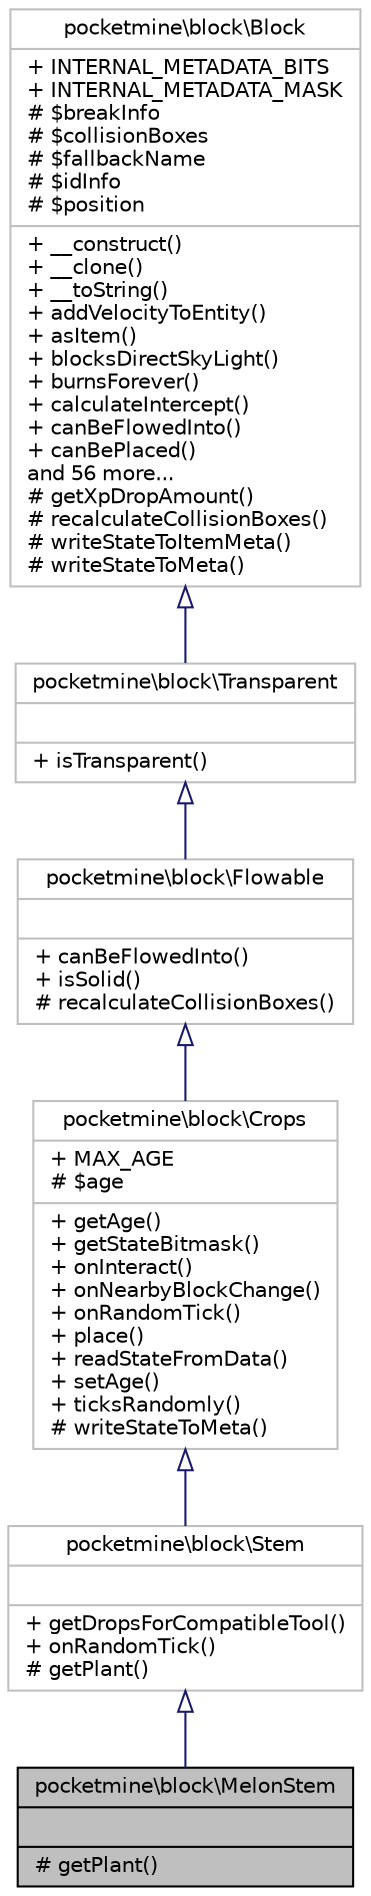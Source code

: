 digraph "pocketmine\block\MelonStem"
{
 // INTERACTIVE_SVG=YES
 // LATEX_PDF_SIZE
  edge [fontname="Helvetica",fontsize="10",labelfontname="Helvetica",labelfontsize="10"];
  node [fontname="Helvetica",fontsize="10",shape=record];
  Node1 [label="{pocketmine\\block\\MelonStem\n||# getPlant()\l}",height=0.2,width=0.4,color="black", fillcolor="grey75", style="filled", fontcolor="black",tooltip=" "];
  Node2 -> Node1 [dir="back",color="midnightblue",fontsize="10",style="solid",arrowtail="onormal",fontname="Helvetica"];
  Node2 [label="{pocketmine\\block\\Stem\n||+ getDropsForCompatibleTool()\l+ onRandomTick()\l# getPlant()\l}",height=0.2,width=0.4,color="grey75", fillcolor="white", style="filled",URL="$dc/d0c/classpocketmine_1_1block_1_1_stem.html",tooltip=" "];
  Node3 -> Node2 [dir="back",color="midnightblue",fontsize="10",style="solid",arrowtail="onormal",fontname="Helvetica"];
  Node3 [label="{pocketmine\\block\\Crops\n|+ MAX_AGE\l# $age\l|+ getAge()\l+ getStateBitmask()\l+ onInteract()\l+ onNearbyBlockChange()\l+ onRandomTick()\l+ place()\l+ readStateFromData()\l+ setAge()\l+ ticksRandomly()\l# writeStateToMeta()\l}",height=0.2,width=0.4,color="grey75", fillcolor="white", style="filled",URL="$d2/d70/classpocketmine_1_1block_1_1_crops.html",tooltip=" "];
  Node4 -> Node3 [dir="back",color="midnightblue",fontsize="10",style="solid",arrowtail="onormal",fontname="Helvetica"];
  Node4 [label="{pocketmine\\block\\Flowable\n||+ canBeFlowedInto()\l+ isSolid()\l# recalculateCollisionBoxes()\l}",height=0.2,width=0.4,color="grey75", fillcolor="white", style="filled",URL="$d3/d1e/classpocketmine_1_1block_1_1_flowable.html",tooltip=" "];
  Node5 -> Node4 [dir="back",color="midnightblue",fontsize="10",style="solid",arrowtail="onormal",fontname="Helvetica"];
  Node5 [label="{pocketmine\\block\\Transparent\n||+ isTransparent()\l}",height=0.2,width=0.4,color="grey75", fillcolor="white", style="filled",URL="$d5/d1b/classpocketmine_1_1block_1_1_transparent.html",tooltip=" "];
  Node6 -> Node5 [dir="back",color="midnightblue",fontsize="10",style="solid",arrowtail="onormal",fontname="Helvetica"];
  Node6 [label="{pocketmine\\block\\Block\n|+ INTERNAL_METADATA_BITS\l+ INTERNAL_METADATA_MASK\l# $breakInfo\l# $collisionBoxes\l# $fallbackName\l# $idInfo\l# $position\l|+ __construct()\l+ __clone()\l+ __toString()\l+ addVelocityToEntity()\l+ asItem()\l+ blocksDirectSkyLight()\l+ burnsForever()\l+ calculateIntercept()\l+ canBeFlowedInto()\l+ canBePlaced()\land 56 more...\l# getXpDropAmount()\l# recalculateCollisionBoxes()\l# writeStateToItemMeta()\l# writeStateToMeta()\l}",height=0.2,width=0.4,color="grey75", fillcolor="white", style="filled",URL="$d7/d27/classpocketmine_1_1block_1_1_block.html",tooltip=" "];
}
